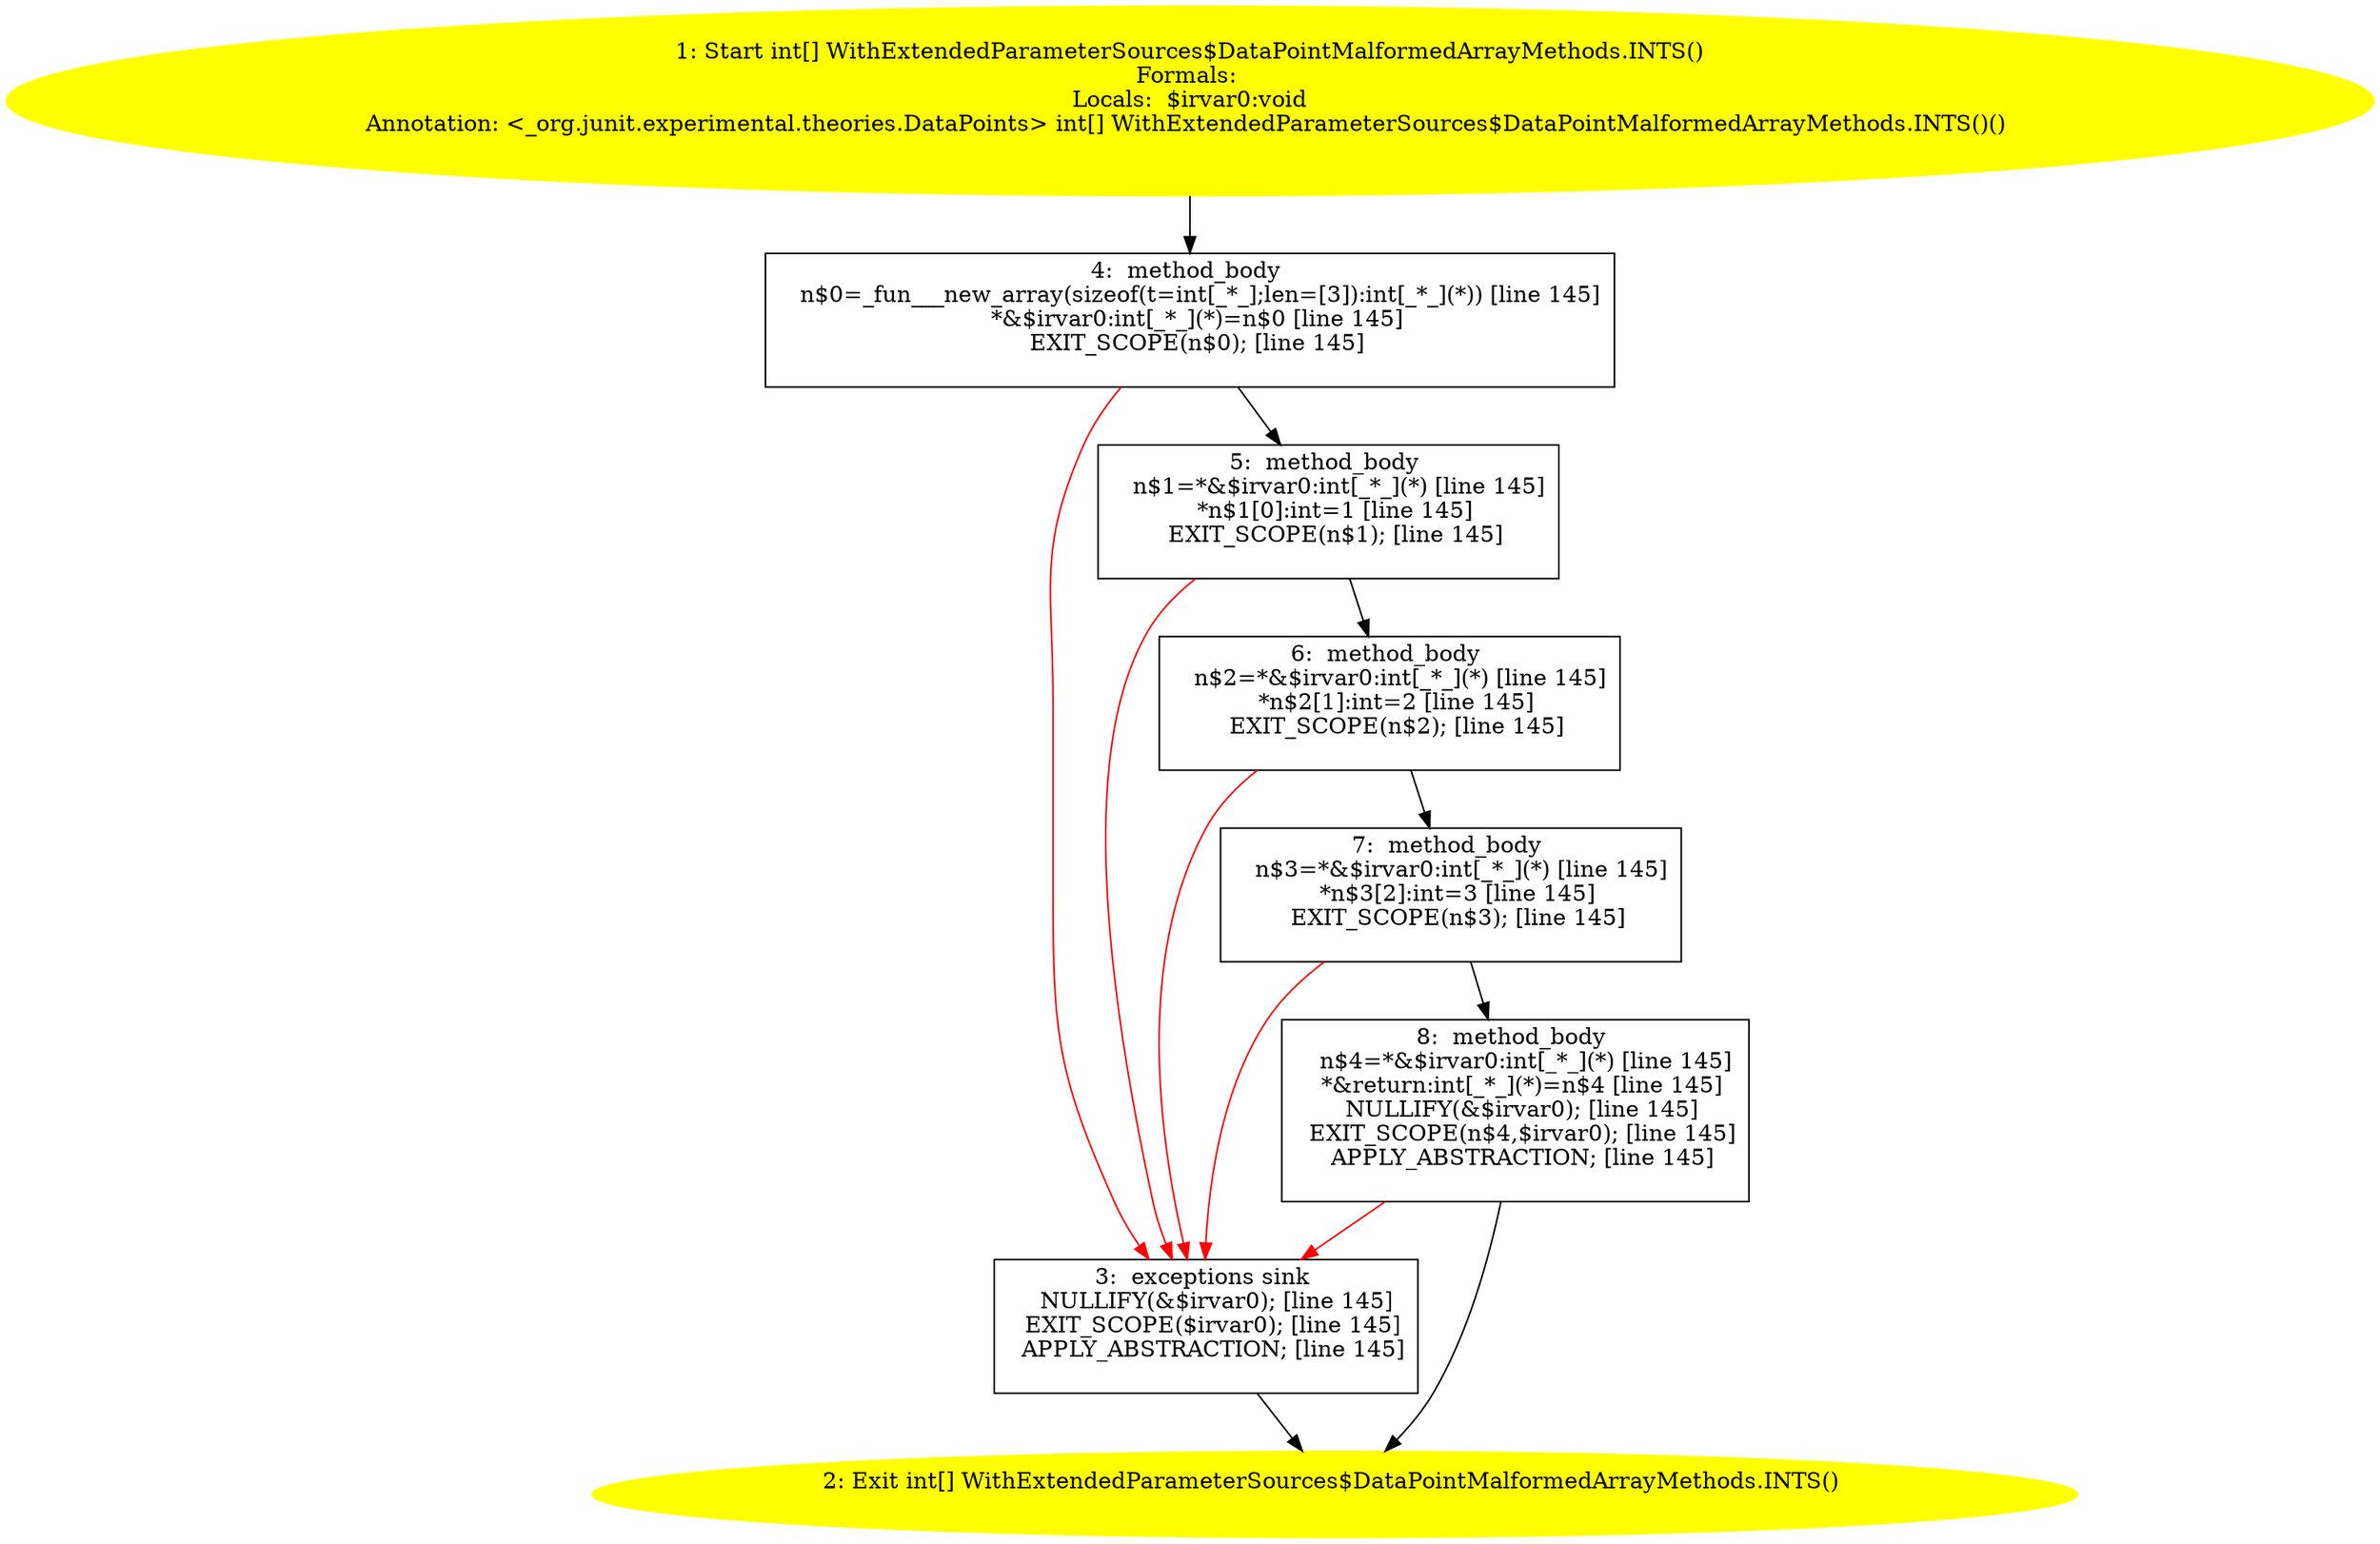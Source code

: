 /* @generated */
digraph cfg {
"org.junit.tests.experimental.theories.runner.WithExtendedParameterSources$DataPointMalformedArrayMet.24e95d72aeb658aebab8839207365e4c_1" [label="1: Start int[] WithExtendedParameterSources$DataPointMalformedArrayMethods.INTS()\nFormals: \nLocals:  $irvar0:void\nAnnotation: <_org.junit.experimental.theories.DataPoints> int[] WithExtendedParameterSources$DataPointMalformedArrayMethods.INTS()() \n  " color=yellow style=filled]
	

	 "org.junit.tests.experimental.theories.runner.WithExtendedParameterSources$DataPointMalformedArrayMet.24e95d72aeb658aebab8839207365e4c_1" -> "org.junit.tests.experimental.theories.runner.WithExtendedParameterSources$DataPointMalformedArrayMet.24e95d72aeb658aebab8839207365e4c_4" ;
"org.junit.tests.experimental.theories.runner.WithExtendedParameterSources$DataPointMalformedArrayMet.24e95d72aeb658aebab8839207365e4c_2" [label="2: Exit int[] WithExtendedParameterSources$DataPointMalformedArrayMethods.INTS() \n  " color=yellow style=filled]
	

"org.junit.tests.experimental.theories.runner.WithExtendedParameterSources$DataPointMalformedArrayMet.24e95d72aeb658aebab8839207365e4c_3" [label="3:  exceptions sink \n   NULLIFY(&$irvar0); [line 145]\n  EXIT_SCOPE($irvar0); [line 145]\n  APPLY_ABSTRACTION; [line 145]\n " shape="box"]
	

	 "org.junit.tests.experimental.theories.runner.WithExtendedParameterSources$DataPointMalformedArrayMet.24e95d72aeb658aebab8839207365e4c_3" -> "org.junit.tests.experimental.theories.runner.WithExtendedParameterSources$DataPointMalformedArrayMet.24e95d72aeb658aebab8839207365e4c_2" ;
"org.junit.tests.experimental.theories.runner.WithExtendedParameterSources$DataPointMalformedArrayMet.24e95d72aeb658aebab8839207365e4c_4" [label="4:  method_body \n   n$0=_fun___new_array(sizeof(t=int[_*_];len=[3]):int[_*_](*)) [line 145]\n  *&$irvar0:int[_*_](*)=n$0 [line 145]\n  EXIT_SCOPE(n$0); [line 145]\n " shape="box"]
	

	 "org.junit.tests.experimental.theories.runner.WithExtendedParameterSources$DataPointMalformedArrayMet.24e95d72aeb658aebab8839207365e4c_4" -> "org.junit.tests.experimental.theories.runner.WithExtendedParameterSources$DataPointMalformedArrayMet.24e95d72aeb658aebab8839207365e4c_5" ;
	 "org.junit.tests.experimental.theories.runner.WithExtendedParameterSources$DataPointMalformedArrayMet.24e95d72aeb658aebab8839207365e4c_4" -> "org.junit.tests.experimental.theories.runner.WithExtendedParameterSources$DataPointMalformedArrayMet.24e95d72aeb658aebab8839207365e4c_3" [color="red" ];
"org.junit.tests.experimental.theories.runner.WithExtendedParameterSources$DataPointMalformedArrayMet.24e95d72aeb658aebab8839207365e4c_5" [label="5:  method_body \n   n$1=*&$irvar0:int[_*_](*) [line 145]\n  *n$1[0]:int=1 [line 145]\n  EXIT_SCOPE(n$1); [line 145]\n " shape="box"]
	

	 "org.junit.tests.experimental.theories.runner.WithExtendedParameterSources$DataPointMalformedArrayMet.24e95d72aeb658aebab8839207365e4c_5" -> "org.junit.tests.experimental.theories.runner.WithExtendedParameterSources$DataPointMalformedArrayMet.24e95d72aeb658aebab8839207365e4c_6" ;
	 "org.junit.tests.experimental.theories.runner.WithExtendedParameterSources$DataPointMalformedArrayMet.24e95d72aeb658aebab8839207365e4c_5" -> "org.junit.tests.experimental.theories.runner.WithExtendedParameterSources$DataPointMalformedArrayMet.24e95d72aeb658aebab8839207365e4c_3" [color="red" ];
"org.junit.tests.experimental.theories.runner.WithExtendedParameterSources$DataPointMalformedArrayMet.24e95d72aeb658aebab8839207365e4c_6" [label="6:  method_body \n   n$2=*&$irvar0:int[_*_](*) [line 145]\n  *n$2[1]:int=2 [line 145]\n  EXIT_SCOPE(n$2); [line 145]\n " shape="box"]
	

	 "org.junit.tests.experimental.theories.runner.WithExtendedParameterSources$DataPointMalformedArrayMet.24e95d72aeb658aebab8839207365e4c_6" -> "org.junit.tests.experimental.theories.runner.WithExtendedParameterSources$DataPointMalformedArrayMet.24e95d72aeb658aebab8839207365e4c_7" ;
	 "org.junit.tests.experimental.theories.runner.WithExtendedParameterSources$DataPointMalformedArrayMet.24e95d72aeb658aebab8839207365e4c_6" -> "org.junit.tests.experimental.theories.runner.WithExtendedParameterSources$DataPointMalformedArrayMet.24e95d72aeb658aebab8839207365e4c_3" [color="red" ];
"org.junit.tests.experimental.theories.runner.WithExtendedParameterSources$DataPointMalformedArrayMet.24e95d72aeb658aebab8839207365e4c_7" [label="7:  method_body \n   n$3=*&$irvar0:int[_*_](*) [line 145]\n  *n$3[2]:int=3 [line 145]\n  EXIT_SCOPE(n$3); [line 145]\n " shape="box"]
	

	 "org.junit.tests.experimental.theories.runner.WithExtendedParameterSources$DataPointMalformedArrayMet.24e95d72aeb658aebab8839207365e4c_7" -> "org.junit.tests.experimental.theories.runner.WithExtendedParameterSources$DataPointMalformedArrayMet.24e95d72aeb658aebab8839207365e4c_8" ;
	 "org.junit.tests.experimental.theories.runner.WithExtendedParameterSources$DataPointMalformedArrayMet.24e95d72aeb658aebab8839207365e4c_7" -> "org.junit.tests.experimental.theories.runner.WithExtendedParameterSources$DataPointMalformedArrayMet.24e95d72aeb658aebab8839207365e4c_3" [color="red" ];
"org.junit.tests.experimental.theories.runner.WithExtendedParameterSources$DataPointMalformedArrayMet.24e95d72aeb658aebab8839207365e4c_8" [label="8:  method_body \n   n$4=*&$irvar0:int[_*_](*) [line 145]\n  *&return:int[_*_](*)=n$4 [line 145]\n  NULLIFY(&$irvar0); [line 145]\n  EXIT_SCOPE(n$4,$irvar0); [line 145]\n  APPLY_ABSTRACTION; [line 145]\n " shape="box"]
	

	 "org.junit.tests.experimental.theories.runner.WithExtendedParameterSources$DataPointMalformedArrayMet.24e95d72aeb658aebab8839207365e4c_8" -> "org.junit.tests.experimental.theories.runner.WithExtendedParameterSources$DataPointMalformedArrayMet.24e95d72aeb658aebab8839207365e4c_2" ;
	 "org.junit.tests.experimental.theories.runner.WithExtendedParameterSources$DataPointMalformedArrayMet.24e95d72aeb658aebab8839207365e4c_8" -> "org.junit.tests.experimental.theories.runner.WithExtendedParameterSources$DataPointMalformedArrayMet.24e95d72aeb658aebab8839207365e4c_3" [color="red" ];
}
